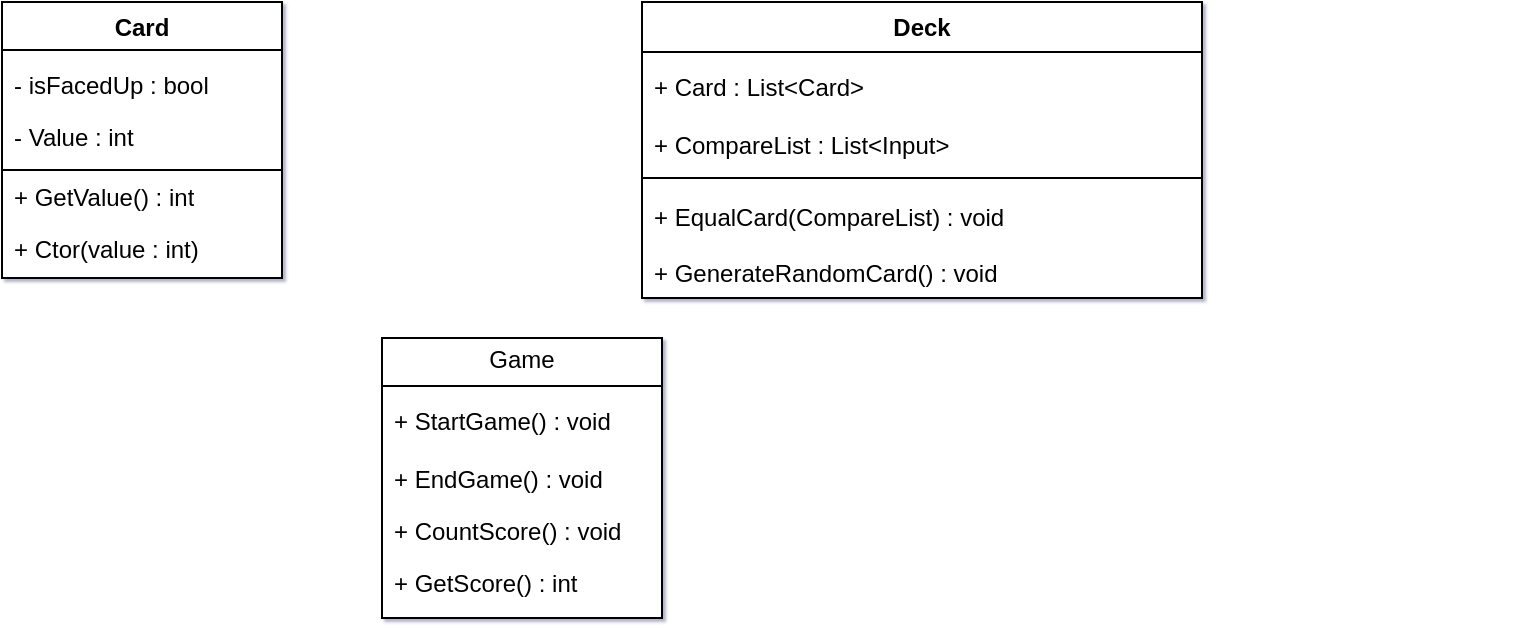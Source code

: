 <mxfile version="21.6.5" type="device">
  <diagram name="Page-1" id="inEwgcQO3QwSJFyZyE5y">
    <mxGraphModel dx="705" dy="397" grid="1" gridSize="10" guides="1" tooltips="1" connect="1" arrows="1" fold="1" page="1" pageScale="1" pageWidth="850" pageHeight="1100" math="0" shadow="1">
      <root>
        <mxCell id="0" />
        <mxCell id="1" parent="0" />
        <mxCell id="b713cjm2W3YL7Y8BEaxd-3" value="&lt;p style=&quot;margin: 4px 0px 0px; text-align: center; line-height: 50%;&quot;&gt;&lt;br&gt;&lt;b&gt;Card&lt;/b&gt;&lt;/p&gt;" style="verticalAlign=top;align=left;overflow=fill;fontSize=12;fontFamily=Helvetica;html=1;whiteSpace=wrap;" parent="1" vertex="1">
          <mxGeometry x="50" y="32" width="140" height="138" as="geometry" />
        </mxCell>
        <mxCell id="b713cjm2W3YL7Y8BEaxd-4" value="" style="line;strokeWidth=1;fillColor=none;align=left;verticalAlign=middle;spacingTop=-1;spacingLeft=3;spacingRight=3;rotatable=0;labelPosition=right;points=[];portConstraint=eastwest;strokeColor=inherit;" parent="1" vertex="1">
          <mxGeometry x="50" y="52" width="140" height="8" as="geometry" />
        </mxCell>
        <mxCell id="b713cjm2W3YL7Y8BEaxd-5" value="- isFacedUp : bool&amp;nbsp;" style="text;strokeColor=none;fillColor=none;align=left;verticalAlign=top;spacingLeft=4;spacingRight=4;overflow=hidden;rotatable=0;points=[[0,0.5],[1,0.5]];portConstraint=eastwest;whiteSpace=wrap;html=1;" parent="1" vertex="1">
          <mxGeometry x="50" y="60" width="140" height="26" as="geometry" />
        </mxCell>
        <mxCell id="b713cjm2W3YL7Y8BEaxd-7" value="" style="line;strokeWidth=1;fillColor=none;align=left;verticalAlign=middle;spacingTop=-1;spacingLeft=3;spacingRight=3;rotatable=0;labelPosition=right;points=[];portConstraint=eastwest;strokeColor=inherit;" parent="1" vertex="1">
          <mxGeometry x="50" y="112" width="140" height="8" as="geometry" />
        </mxCell>
        <mxCell id="b713cjm2W3YL7Y8BEaxd-9" value="+ GetValue() : int" style="text;strokeColor=none;fillColor=none;align=left;verticalAlign=top;spacingLeft=4;spacingRight=4;overflow=hidden;rotatable=0;points=[[0,0.5],[1,0.5]];portConstraint=eastwest;whiteSpace=wrap;html=1;" parent="1" vertex="1">
          <mxGeometry x="50" y="116" width="140" height="26" as="geometry" />
        </mxCell>
        <mxCell id="b713cjm2W3YL7Y8BEaxd-10" value="- Value : int&amp;nbsp;" style="text;strokeColor=none;fillColor=none;align=left;verticalAlign=top;spacingLeft=4;spacingRight=4;overflow=hidden;rotatable=0;points=[[0,0.5],[1,0.5]];portConstraint=eastwest;whiteSpace=wrap;html=1;" parent="1" vertex="1">
          <mxGeometry x="50" y="86" width="140" height="26" as="geometry" />
        </mxCell>
        <mxCell id="b713cjm2W3YL7Y8BEaxd-11" value="&lt;p style=&quot;margin: 4px 0px 0px; text-align: center; line-height: 120%;&quot;&gt;Game&lt;/p&gt;" style="verticalAlign=top;align=left;overflow=fill;fontSize=12;fontFamily=Helvetica;html=1;whiteSpace=wrap;" parent="1" vertex="1">
          <mxGeometry x="240" y="200" width="140" height="140" as="geometry" />
        </mxCell>
        <mxCell id="b713cjm2W3YL7Y8BEaxd-12" value="" style="line;strokeWidth=1;fillColor=none;align=left;verticalAlign=middle;spacingTop=-1;spacingLeft=3;spacingRight=3;rotatable=0;labelPosition=right;points=[];portConstraint=eastwest;strokeColor=inherit;" parent="1" vertex="1">
          <mxGeometry x="240" y="220" width="140" height="8" as="geometry" />
        </mxCell>
        <mxCell id="b713cjm2W3YL7Y8BEaxd-15" value="+ StartGame() : void" style="text;strokeColor=none;fillColor=none;align=left;verticalAlign=top;spacingLeft=4;spacingRight=4;overflow=hidden;rotatable=0;points=[[0,0.5],[1,0.5]];portConstraint=eastwest;whiteSpace=wrap;html=1;" parent="1" vertex="1">
          <mxGeometry x="240" y="227.5" width="140" height="26" as="geometry" />
        </mxCell>
        <mxCell id="b713cjm2W3YL7Y8BEaxd-16" value="+ EndGame() : void" style="text;strokeColor=none;fillColor=none;align=left;verticalAlign=top;spacingLeft=4;spacingRight=4;overflow=hidden;rotatable=0;points=[[0,0.5],[1,0.5]];portConstraint=eastwest;whiteSpace=wrap;html=1;" parent="1" vertex="1">
          <mxGeometry x="240" y="256.5" width="140" height="26" as="geometry" />
        </mxCell>
        <mxCell id="b713cjm2W3YL7Y8BEaxd-17" value="&lt;p style=&quot;margin: 4px 0px 0px; text-align: center; line-height: 50%;&quot;&gt;&lt;br&gt;&lt;b&gt;Deck&lt;/b&gt;&lt;/p&gt;" style="verticalAlign=top;align=left;overflow=fill;fontSize=12;fontFamily=Helvetica;html=1;whiteSpace=wrap;" parent="1" vertex="1">
          <mxGeometry x="370" y="32" width="280" height="148" as="geometry" />
        </mxCell>
        <mxCell id="b713cjm2W3YL7Y8BEaxd-18" value="" style="line;strokeWidth=1;fillColor=none;align=left;verticalAlign=middle;spacingTop=-1;spacingLeft=3;spacingRight=3;rotatable=0;labelPosition=right;points=[];portConstraint=eastwest;strokeColor=inherit;" parent="1" vertex="1">
          <mxGeometry x="370" y="53" width="280" height="8" as="geometry" />
        </mxCell>
        <mxCell id="b713cjm2W3YL7Y8BEaxd-19" value="+ Card : List&amp;lt;Card&amp;gt;" style="text;strokeColor=none;fillColor=none;align=left;verticalAlign=top;spacingLeft=4;spacingRight=4;overflow=hidden;rotatable=0;points=[[0,0.5],[1,0.5]];portConstraint=eastwest;whiteSpace=wrap;html=1;" parent="1" vertex="1">
          <mxGeometry x="370" y="61" width="280" height="26" as="geometry" />
        </mxCell>
        <mxCell id="b713cjm2W3YL7Y8BEaxd-20" value="+ GenerateRandomCard() : void" style="text;strokeColor=none;fillColor=none;align=left;verticalAlign=top;spacingLeft=4;spacingRight=4;overflow=hidden;rotatable=0;points=[[0,0.5],[1,0.5]];portConstraint=eastwest;whiteSpace=wrap;html=1;" parent="1" vertex="1">
          <mxGeometry x="370" y="154" width="280" height="26" as="geometry" />
        </mxCell>
        <mxCell id="b713cjm2W3YL7Y8BEaxd-21" value="" style="line;strokeWidth=1;fillColor=none;align=left;verticalAlign=middle;spacingTop=-1;spacingLeft=3;spacingRight=3;rotatable=0;labelPosition=right;points=[];portConstraint=eastwest;strokeColor=inherit;" parent="1" vertex="1">
          <mxGeometry x="370" y="116" width="280" height="8" as="geometry" />
        </mxCell>
        <mxCell id="b713cjm2W3YL7Y8BEaxd-25" value="+ EqualCard(CompareList) : void" style="text;strokeColor=none;fillColor=none;align=left;verticalAlign=top;spacingLeft=4;spacingRight=4;overflow=hidden;rotatable=0;points=[[0,0.5],[1,0.5]];portConstraint=eastwest;whiteSpace=wrap;html=1;" parent="1" vertex="1">
          <mxGeometry x="370" y="126" width="440" height="20" as="geometry" />
        </mxCell>
        <mxCell id="b713cjm2W3YL7Y8BEaxd-28" value="+ Ctor(value : int)" style="text;strokeColor=none;fillColor=none;align=left;verticalAlign=top;spacingLeft=4;spacingRight=4;overflow=hidden;rotatable=0;points=[[0,0.5],[1,0.5]];portConstraint=eastwest;whiteSpace=wrap;html=1;" parent="1" vertex="1">
          <mxGeometry x="50" y="142" width="140" height="26" as="geometry" />
        </mxCell>
        <mxCell id="b713cjm2W3YL7Y8BEaxd-35" value="+ CountScore() : void" style="text;strokeColor=none;fillColor=none;align=left;verticalAlign=top;spacingLeft=4;spacingRight=4;overflow=hidden;rotatable=0;points=[[0,0.5],[1,0.5]];portConstraint=eastwest;whiteSpace=wrap;html=1;" parent="1" vertex="1">
          <mxGeometry x="240" y="282.5" width="140" height="26" as="geometry" />
        </mxCell>
        <mxCell id="b713cjm2W3YL7Y8BEaxd-36" value="+ GetScore() : int" style="text;strokeColor=none;fillColor=none;align=left;verticalAlign=top;spacingLeft=4;spacingRight=4;overflow=hidden;rotatable=0;points=[[0,0.5],[1,0.5]];portConstraint=eastwest;whiteSpace=wrap;html=1;" parent="1" vertex="1">
          <mxGeometry x="240" y="308.5" width="140" height="26" as="geometry" />
        </mxCell>
        <mxCell id="tG5BgOkZoNMA2-wSYlWP-2" value="+ CompareList : List&amp;lt;Input&amp;gt;&amp;nbsp;" style="text;strokeColor=none;fillColor=none;align=left;verticalAlign=top;spacingLeft=4;spacingRight=4;overflow=hidden;rotatable=0;points=[[0,0.5],[1,0.5]];portConstraint=eastwest;whiteSpace=wrap;html=1;" vertex="1" parent="1">
          <mxGeometry x="370" y="90" width="280" height="26" as="geometry" />
        </mxCell>
      </root>
    </mxGraphModel>
  </diagram>
</mxfile>
